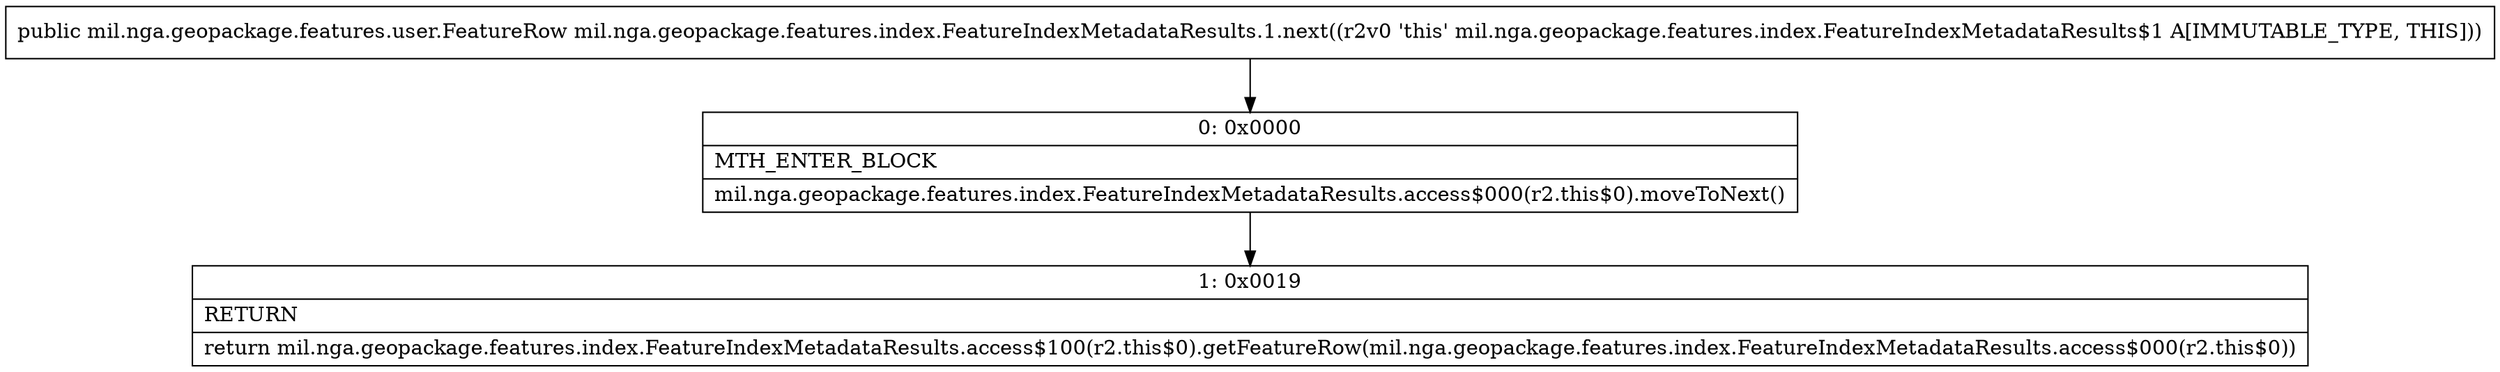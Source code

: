 digraph "CFG formil.nga.geopackage.features.index.FeatureIndexMetadataResults.1.next()Lmil\/nga\/geopackage\/features\/user\/FeatureRow;" {
Node_0 [shape=record,label="{0\:\ 0x0000|MTH_ENTER_BLOCK\l|mil.nga.geopackage.features.index.FeatureIndexMetadataResults.access$000(r2.this$0).moveToNext()\l}"];
Node_1 [shape=record,label="{1\:\ 0x0019|RETURN\l|return mil.nga.geopackage.features.index.FeatureIndexMetadataResults.access$100(r2.this$0).getFeatureRow(mil.nga.geopackage.features.index.FeatureIndexMetadataResults.access$000(r2.this$0))\l}"];
MethodNode[shape=record,label="{public mil.nga.geopackage.features.user.FeatureRow mil.nga.geopackage.features.index.FeatureIndexMetadataResults.1.next((r2v0 'this' mil.nga.geopackage.features.index.FeatureIndexMetadataResults$1 A[IMMUTABLE_TYPE, THIS])) }"];
MethodNode -> Node_0;
Node_0 -> Node_1;
}


